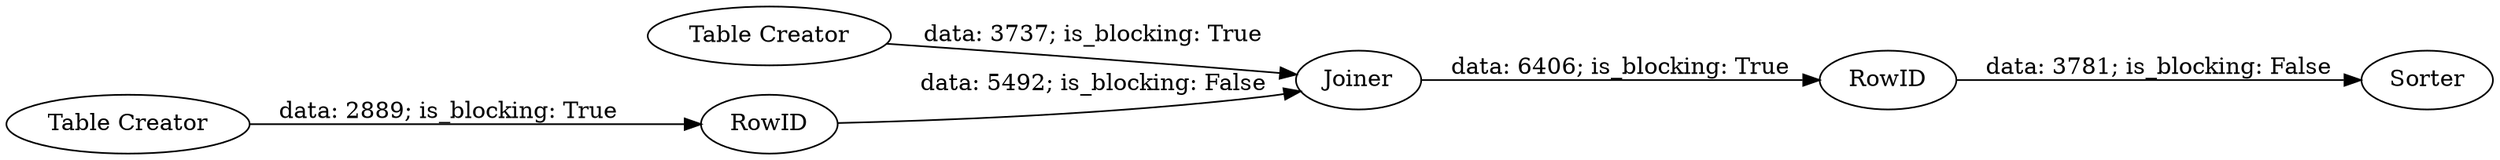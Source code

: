 digraph {
	"-2770522397765087533_3" [label=Joiner]
	"-2770522397765087533_1" [label="Table Creator"]
	"-2770522397765087533_4" [label=RowID]
	"-2770522397765087533_6" [label=Sorter]
	"-2770522397765087533_5" [label=RowID]
	"-2770522397765087533_2" [label="Table Creator"]
	"-2770522397765087533_2" -> "-2770522397765087533_5" [label="data: 2889; is_blocking: True"]
	"-2770522397765087533_4" -> "-2770522397765087533_6" [label="data: 3781; is_blocking: False"]
	"-2770522397765087533_3" -> "-2770522397765087533_4" [label="data: 6406; is_blocking: True"]
	"-2770522397765087533_5" -> "-2770522397765087533_3" [label="data: 5492; is_blocking: False"]
	"-2770522397765087533_1" -> "-2770522397765087533_3" [label="data: 3737; is_blocking: True"]
	rankdir=LR
}
